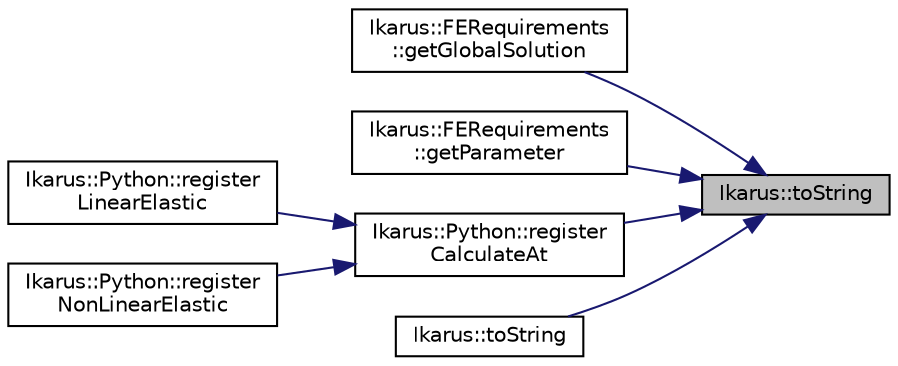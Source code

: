 digraph "Ikarus::toString"
{
 // LATEX_PDF_SIZE
  edge [fontname="Helvetica",fontsize="10",labelfontname="Helvetica",labelfontsize="10"];
  node [fontname="Helvetica",fontsize="10",shape=record];
  rankdir="RL";
  Node1 [label="Ikarus::toString",height=0.2,width=0.4,color="black", fillcolor="grey75", style="filled", fontcolor="black",tooltip=" "];
  Node1 -> Node2 [dir="back",color="midnightblue",fontsize="10",style="solid"];
  Node2 [label="Ikarus::FERequirements\l::getGlobalSolution",height=0.2,width=0.4,color="black", fillcolor="white", style="filled",URL="$a01252.html#a6a1c765d729145258fab79b29f20450c",tooltip="Get the raw global solution vector for a specific type."];
  Node1 -> Node3 [dir="back",color="midnightblue",fontsize="10",style="solid"];
  Node3 [label="Ikarus::FERequirements\l::getParameter",height=0.2,width=0.4,color="black", fillcolor="white", style="filled",URL="$a01252.html#a451f4d103d32aa85b43b059642832cb2",tooltip="Get the raw parameter value for a specific key."];
  Node1 -> Node4 [dir="back",color="midnightblue",fontsize="10",style="solid"];
  Node4 [label="Ikarus::Python::register\lCalculateAt",height=0.2,width=0.4,color="black", fillcolor="white", style="filled",URL="$a00340.html#a2dff353f014f93e29c1bdfc0ae239483",tooltip=" "];
  Node4 -> Node5 [dir="back",color="midnightblue",fontsize="10",style="solid"];
  Node5 [label="Ikarus::Python::register\lLinearElastic",height=0.2,width=0.4,color="black", fillcolor="white", style="filled",URL="$a00320.html#ga23554c3ebe7088b79af73584b202eff5",tooltip="Register Python bindings for a Linear Elastic class."];
  Node4 -> Node6 [dir="back",color="midnightblue",fontsize="10",style="solid"];
  Node6 [label="Ikarus::Python::register\lNonLinearElastic",height=0.2,width=0.4,color="black", fillcolor="white", style="filled",URL="$a00340.html#a4124469fcacfc527cb971b40fe86e244",tooltip=" "];
  Node1 -> Node7 [dir="back",color="midnightblue",fontsize="10",style="solid"];
  Node7 [label="Ikarus::toString",height=0.2,width=0.4,color="black", fillcolor="white", style="filled",URL="$a00328.html#ae9c1868f27f4754a448edbbc97b9a2f2",tooltip="Retrieves a string representation of the ResultType template."];
}
